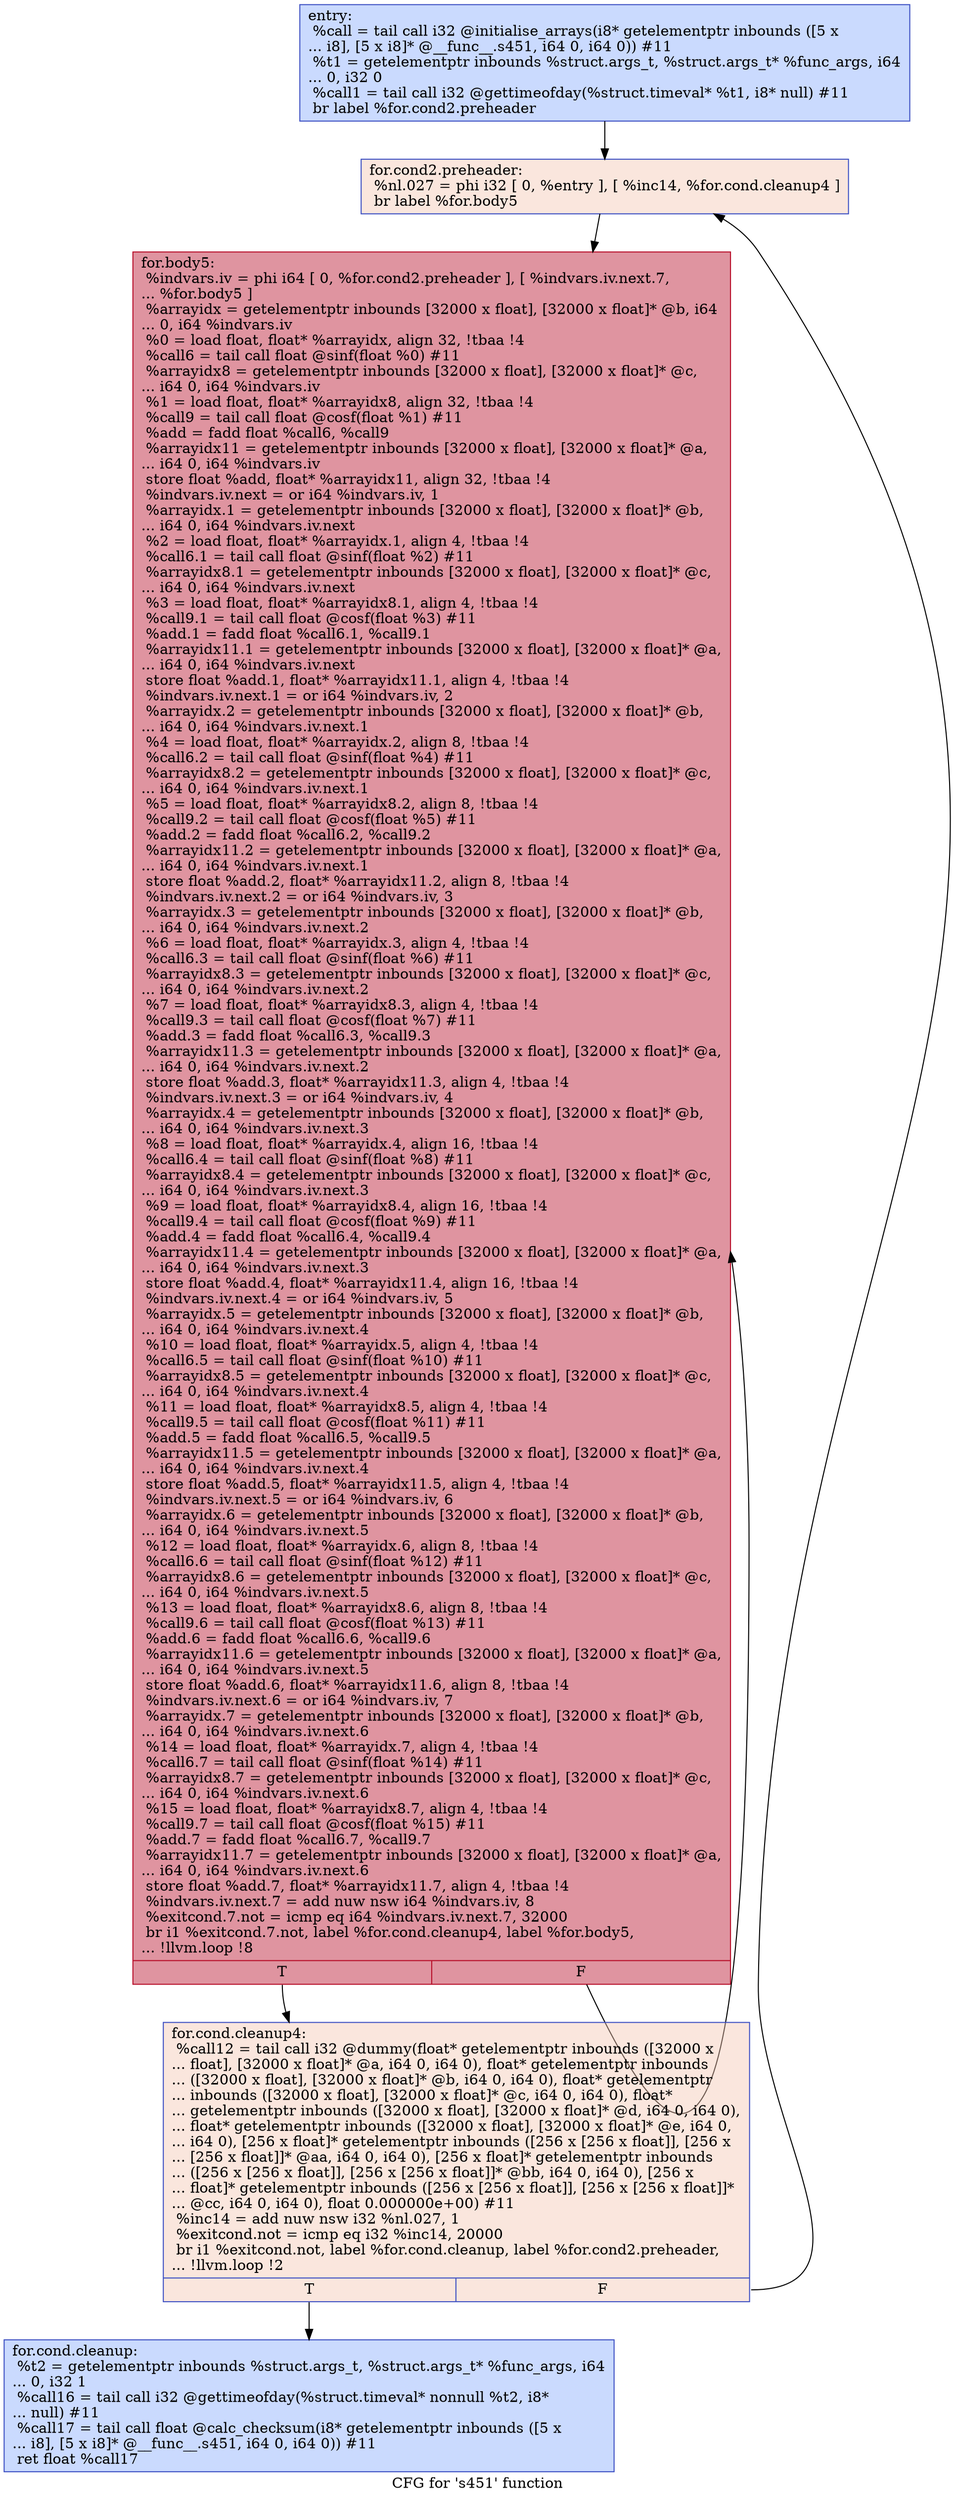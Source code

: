 digraph "CFG for 's451' function" {
	label="CFG for 's451' function";

	Node0x564c93c6a9f0 [shape=record,color="#3d50c3ff", style=filled, fillcolor="#88abfd70",label="{entry:\l  %call = tail call i32 @initialise_arrays(i8* getelementptr inbounds ([5 x\l... i8], [5 x i8]* @__func__.s451, i64 0, i64 0)) #11\l  %t1 = getelementptr inbounds %struct.args_t, %struct.args_t* %func_args, i64\l... 0, i32 0\l  %call1 = tail call i32 @gettimeofday(%struct.timeval* %t1, i8* null) #11\l  br label %for.cond2.preheader\l}"];
	Node0x564c93c6a9f0 -> Node0x564c93c6ae90;
	Node0x564c93c6ae90 [shape=record,color="#3d50c3ff", style=filled, fillcolor="#f3c7b170",label="{for.cond2.preheader:                              \l  %nl.027 = phi i32 [ 0, %entry ], [ %inc14, %for.cond.cleanup4 ]\l  br label %for.body5\l}"];
	Node0x564c93c6ae90 -> Node0x564c93c6b120;
	Node0x564c93c6b240 [shape=record,color="#3d50c3ff", style=filled, fillcolor="#88abfd70",label="{for.cond.cleanup:                                 \l  %t2 = getelementptr inbounds %struct.args_t, %struct.args_t* %func_args, i64\l... 0, i32 1\l  %call16 = tail call i32 @gettimeofday(%struct.timeval* nonnull %t2, i8*\l... null) #11\l  %call17 = tail call float @calc_checksum(i8* getelementptr inbounds ([5 x\l... i8], [5 x i8]* @__func__.s451, i64 0, i64 0)) #11\l  ret float %call17\l}"];
	Node0x564c93c6afb0 [shape=record,color="#3d50c3ff", style=filled, fillcolor="#f3c7b170",label="{for.cond.cleanup4:                                \l  %call12 = tail call i32 @dummy(float* getelementptr inbounds ([32000 x\l... float], [32000 x float]* @a, i64 0, i64 0), float* getelementptr inbounds\l... ([32000 x float], [32000 x float]* @b, i64 0, i64 0), float* getelementptr\l... inbounds ([32000 x float], [32000 x float]* @c, i64 0, i64 0), float*\l... getelementptr inbounds ([32000 x float], [32000 x float]* @d, i64 0, i64 0),\l... float* getelementptr inbounds ([32000 x float], [32000 x float]* @e, i64 0,\l... i64 0), [256 x float]* getelementptr inbounds ([256 x [256 x float]], [256 x\l... [256 x float]]* @aa, i64 0, i64 0), [256 x float]* getelementptr inbounds\l... ([256 x [256 x float]], [256 x [256 x float]]* @bb, i64 0, i64 0), [256 x\l... float]* getelementptr inbounds ([256 x [256 x float]], [256 x [256 x float]]*\l... @cc, i64 0, i64 0), float 0.000000e+00) #11\l  %inc14 = add nuw nsw i32 %nl.027, 1\l  %exitcond.not = icmp eq i32 %inc14, 20000\l  br i1 %exitcond.not, label %for.cond.cleanup, label %for.cond2.preheader,\l... !llvm.loop !2\l|{<s0>T|<s1>F}}"];
	Node0x564c93c6afb0:s0 -> Node0x564c93c6b240;
	Node0x564c93c6afb0:s1 -> Node0x564c93c6ae90;
	Node0x564c93c6b120 [shape=record,color="#b70d28ff", style=filled, fillcolor="#b70d2870",label="{for.body5:                                        \l  %indvars.iv = phi i64 [ 0, %for.cond2.preheader ], [ %indvars.iv.next.7,\l... %for.body5 ]\l  %arrayidx = getelementptr inbounds [32000 x float], [32000 x float]* @b, i64\l... 0, i64 %indvars.iv\l  %0 = load float, float* %arrayidx, align 32, !tbaa !4\l  %call6 = tail call float @sinf(float %0) #11\l  %arrayidx8 = getelementptr inbounds [32000 x float], [32000 x float]* @c,\l... i64 0, i64 %indvars.iv\l  %1 = load float, float* %arrayidx8, align 32, !tbaa !4\l  %call9 = tail call float @cosf(float %1) #11\l  %add = fadd float %call6, %call9\l  %arrayidx11 = getelementptr inbounds [32000 x float], [32000 x float]* @a,\l... i64 0, i64 %indvars.iv\l  store float %add, float* %arrayidx11, align 32, !tbaa !4\l  %indvars.iv.next = or i64 %indvars.iv, 1\l  %arrayidx.1 = getelementptr inbounds [32000 x float], [32000 x float]* @b,\l... i64 0, i64 %indvars.iv.next\l  %2 = load float, float* %arrayidx.1, align 4, !tbaa !4\l  %call6.1 = tail call float @sinf(float %2) #11\l  %arrayidx8.1 = getelementptr inbounds [32000 x float], [32000 x float]* @c,\l... i64 0, i64 %indvars.iv.next\l  %3 = load float, float* %arrayidx8.1, align 4, !tbaa !4\l  %call9.1 = tail call float @cosf(float %3) #11\l  %add.1 = fadd float %call6.1, %call9.1\l  %arrayidx11.1 = getelementptr inbounds [32000 x float], [32000 x float]* @a,\l... i64 0, i64 %indvars.iv.next\l  store float %add.1, float* %arrayidx11.1, align 4, !tbaa !4\l  %indvars.iv.next.1 = or i64 %indvars.iv, 2\l  %arrayidx.2 = getelementptr inbounds [32000 x float], [32000 x float]* @b,\l... i64 0, i64 %indvars.iv.next.1\l  %4 = load float, float* %arrayidx.2, align 8, !tbaa !4\l  %call6.2 = tail call float @sinf(float %4) #11\l  %arrayidx8.2 = getelementptr inbounds [32000 x float], [32000 x float]* @c,\l... i64 0, i64 %indvars.iv.next.1\l  %5 = load float, float* %arrayidx8.2, align 8, !tbaa !4\l  %call9.2 = tail call float @cosf(float %5) #11\l  %add.2 = fadd float %call6.2, %call9.2\l  %arrayidx11.2 = getelementptr inbounds [32000 x float], [32000 x float]* @a,\l... i64 0, i64 %indvars.iv.next.1\l  store float %add.2, float* %arrayidx11.2, align 8, !tbaa !4\l  %indvars.iv.next.2 = or i64 %indvars.iv, 3\l  %arrayidx.3 = getelementptr inbounds [32000 x float], [32000 x float]* @b,\l... i64 0, i64 %indvars.iv.next.2\l  %6 = load float, float* %arrayidx.3, align 4, !tbaa !4\l  %call6.3 = tail call float @sinf(float %6) #11\l  %arrayidx8.3 = getelementptr inbounds [32000 x float], [32000 x float]* @c,\l... i64 0, i64 %indvars.iv.next.2\l  %7 = load float, float* %arrayidx8.3, align 4, !tbaa !4\l  %call9.3 = tail call float @cosf(float %7) #11\l  %add.3 = fadd float %call6.3, %call9.3\l  %arrayidx11.3 = getelementptr inbounds [32000 x float], [32000 x float]* @a,\l... i64 0, i64 %indvars.iv.next.2\l  store float %add.3, float* %arrayidx11.3, align 4, !tbaa !4\l  %indvars.iv.next.3 = or i64 %indvars.iv, 4\l  %arrayidx.4 = getelementptr inbounds [32000 x float], [32000 x float]* @b,\l... i64 0, i64 %indvars.iv.next.3\l  %8 = load float, float* %arrayidx.4, align 16, !tbaa !4\l  %call6.4 = tail call float @sinf(float %8) #11\l  %arrayidx8.4 = getelementptr inbounds [32000 x float], [32000 x float]* @c,\l... i64 0, i64 %indvars.iv.next.3\l  %9 = load float, float* %arrayidx8.4, align 16, !tbaa !4\l  %call9.4 = tail call float @cosf(float %9) #11\l  %add.4 = fadd float %call6.4, %call9.4\l  %arrayidx11.4 = getelementptr inbounds [32000 x float], [32000 x float]* @a,\l... i64 0, i64 %indvars.iv.next.3\l  store float %add.4, float* %arrayidx11.4, align 16, !tbaa !4\l  %indvars.iv.next.4 = or i64 %indvars.iv, 5\l  %arrayidx.5 = getelementptr inbounds [32000 x float], [32000 x float]* @b,\l... i64 0, i64 %indvars.iv.next.4\l  %10 = load float, float* %arrayidx.5, align 4, !tbaa !4\l  %call6.5 = tail call float @sinf(float %10) #11\l  %arrayidx8.5 = getelementptr inbounds [32000 x float], [32000 x float]* @c,\l... i64 0, i64 %indvars.iv.next.4\l  %11 = load float, float* %arrayidx8.5, align 4, !tbaa !4\l  %call9.5 = tail call float @cosf(float %11) #11\l  %add.5 = fadd float %call6.5, %call9.5\l  %arrayidx11.5 = getelementptr inbounds [32000 x float], [32000 x float]* @a,\l... i64 0, i64 %indvars.iv.next.4\l  store float %add.5, float* %arrayidx11.5, align 4, !tbaa !4\l  %indvars.iv.next.5 = or i64 %indvars.iv, 6\l  %arrayidx.6 = getelementptr inbounds [32000 x float], [32000 x float]* @b,\l... i64 0, i64 %indvars.iv.next.5\l  %12 = load float, float* %arrayidx.6, align 8, !tbaa !4\l  %call6.6 = tail call float @sinf(float %12) #11\l  %arrayidx8.6 = getelementptr inbounds [32000 x float], [32000 x float]* @c,\l... i64 0, i64 %indvars.iv.next.5\l  %13 = load float, float* %arrayidx8.6, align 8, !tbaa !4\l  %call9.6 = tail call float @cosf(float %13) #11\l  %add.6 = fadd float %call6.6, %call9.6\l  %arrayidx11.6 = getelementptr inbounds [32000 x float], [32000 x float]* @a,\l... i64 0, i64 %indvars.iv.next.5\l  store float %add.6, float* %arrayidx11.6, align 8, !tbaa !4\l  %indvars.iv.next.6 = or i64 %indvars.iv, 7\l  %arrayidx.7 = getelementptr inbounds [32000 x float], [32000 x float]* @b,\l... i64 0, i64 %indvars.iv.next.6\l  %14 = load float, float* %arrayidx.7, align 4, !tbaa !4\l  %call6.7 = tail call float @sinf(float %14) #11\l  %arrayidx8.7 = getelementptr inbounds [32000 x float], [32000 x float]* @c,\l... i64 0, i64 %indvars.iv.next.6\l  %15 = load float, float* %arrayidx8.7, align 4, !tbaa !4\l  %call9.7 = tail call float @cosf(float %15) #11\l  %add.7 = fadd float %call6.7, %call9.7\l  %arrayidx11.7 = getelementptr inbounds [32000 x float], [32000 x float]* @a,\l... i64 0, i64 %indvars.iv.next.6\l  store float %add.7, float* %arrayidx11.7, align 4, !tbaa !4\l  %indvars.iv.next.7 = add nuw nsw i64 %indvars.iv, 8\l  %exitcond.7.not = icmp eq i64 %indvars.iv.next.7, 32000\l  br i1 %exitcond.7.not, label %for.cond.cleanup4, label %for.body5,\l... !llvm.loop !8\l|{<s0>T|<s1>F}}"];
	Node0x564c93c6b120:s0 -> Node0x564c93c6afb0;
	Node0x564c93c6b120:s1 -> Node0x564c93c6b120;
}
